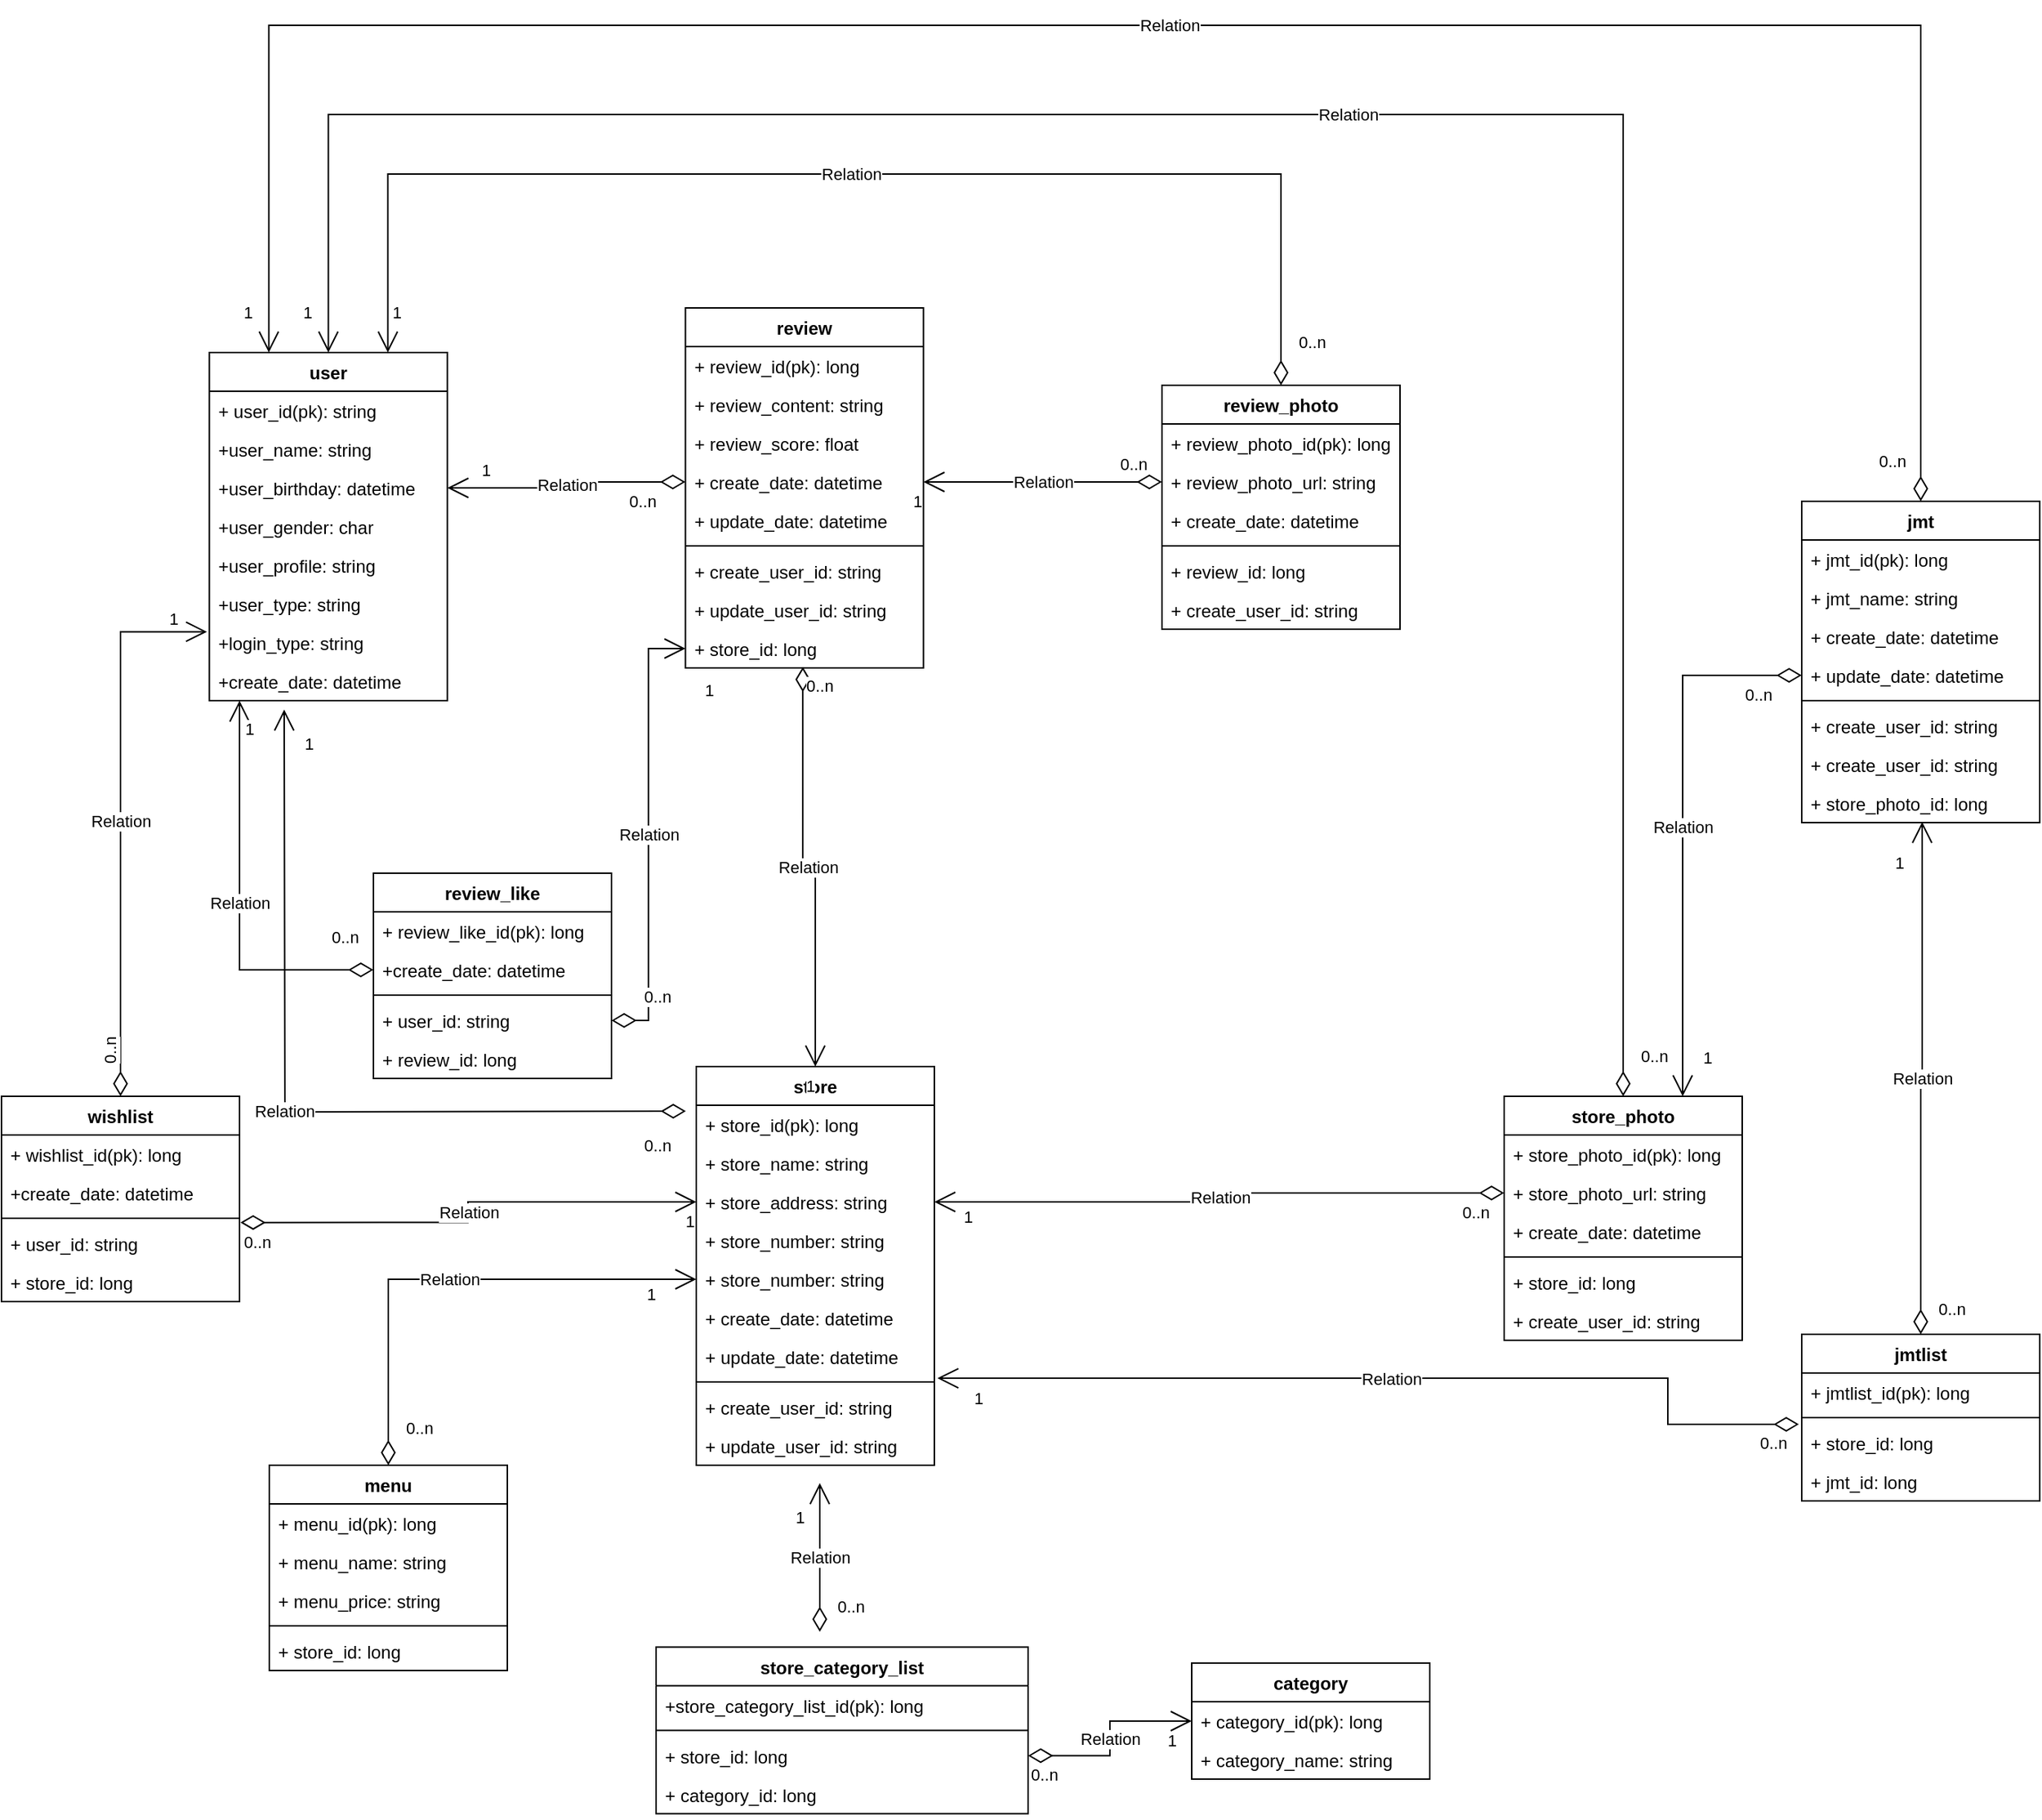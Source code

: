 <mxfile version="20.8.20" type="github">
  <diagram id="C5RBs43oDa-KdzZeNtuy" name="Page-1">
    <mxGraphModel dx="2333" dy="1220" grid="1" gridSize="10" guides="1" tooltips="1" connect="1" arrows="1" fold="1" page="1" pageScale="1" pageWidth="1600" pageHeight="900" math="0" shadow="0">
      <root>
        <mxCell id="WIyWlLk6GJQsqaUBKTNV-0" />
        <mxCell id="WIyWlLk6GJQsqaUBKTNV-1" parent="WIyWlLk6GJQsqaUBKTNV-0" />
        <mxCell id="jiN-6un6ZJRcJcwT6FA4-30" value="user" style="swimlane;fontStyle=1;align=center;verticalAlign=top;childLayout=stackLayout;horizontal=1;startSize=26;horizontalStack=0;resizeParent=1;resizeParentMax=0;resizeLast=0;collapsible=1;marginBottom=0;" vertex="1" parent="WIyWlLk6GJQsqaUBKTNV-1">
          <mxGeometry x="339.71" y="430" width="160" height="234" as="geometry">
            <mxRectangle x="70" y="50" width="70" height="30" as="alternateBounds" />
          </mxGeometry>
        </mxCell>
        <mxCell id="jiN-6un6ZJRcJcwT6FA4-31" value="+ user_id(pk): string" style="text;strokeColor=none;fillColor=none;align=left;verticalAlign=top;spacingLeft=4;spacingRight=4;overflow=hidden;rotatable=0;points=[[0,0.5],[1,0.5]];portConstraint=eastwest;" vertex="1" parent="jiN-6un6ZJRcJcwT6FA4-30">
          <mxGeometry y="26" width="160" height="26" as="geometry" />
        </mxCell>
        <mxCell id="jiN-6un6ZJRcJcwT6FA4-34" value="+user_name: string" style="text;strokeColor=none;fillColor=none;align=left;verticalAlign=top;spacingLeft=4;spacingRight=4;overflow=hidden;rotatable=0;points=[[0,0.5],[1,0.5]];portConstraint=eastwest;" vertex="1" parent="jiN-6un6ZJRcJcwT6FA4-30">
          <mxGeometry y="52" width="160" height="26" as="geometry" />
        </mxCell>
        <mxCell id="jiN-6un6ZJRcJcwT6FA4-35" value="+user_birthday: datetime" style="text;strokeColor=none;fillColor=none;align=left;verticalAlign=top;spacingLeft=4;spacingRight=4;overflow=hidden;rotatable=0;points=[[0,0.5],[1,0.5]];portConstraint=eastwest;" vertex="1" parent="jiN-6un6ZJRcJcwT6FA4-30">
          <mxGeometry y="78" width="160" height="26" as="geometry" />
        </mxCell>
        <mxCell id="jiN-6un6ZJRcJcwT6FA4-36" value="+user_gender: char" style="text;strokeColor=none;fillColor=none;align=left;verticalAlign=top;spacingLeft=4;spacingRight=4;overflow=hidden;rotatable=0;points=[[0,0.5],[1,0.5]];portConstraint=eastwest;" vertex="1" parent="jiN-6un6ZJRcJcwT6FA4-30">
          <mxGeometry y="104" width="160" height="26" as="geometry" />
        </mxCell>
        <mxCell id="jiN-6un6ZJRcJcwT6FA4-37" value="+user_profile: string" style="text;strokeColor=none;fillColor=none;align=left;verticalAlign=top;spacingLeft=4;spacingRight=4;overflow=hidden;rotatable=0;points=[[0,0.5],[1,0.5]];portConstraint=eastwest;" vertex="1" parent="jiN-6un6ZJRcJcwT6FA4-30">
          <mxGeometry y="130" width="160" height="26" as="geometry" />
        </mxCell>
        <mxCell id="jiN-6un6ZJRcJcwT6FA4-94" value="+user_type: string" style="text;strokeColor=none;fillColor=none;align=left;verticalAlign=top;spacingLeft=4;spacingRight=4;overflow=hidden;rotatable=0;points=[[0,0.5],[1,0.5]];portConstraint=eastwest;" vertex="1" parent="jiN-6un6ZJRcJcwT6FA4-30">
          <mxGeometry y="156" width="160" height="26" as="geometry" />
        </mxCell>
        <mxCell id="jiN-6un6ZJRcJcwT6FA4-95" value="+login_type: string" style="text;strokeColor=none;fillColor=none;align=left;verticalAlign=top;spacingLeft=4;spacingRight=4;overflow=hidden;rotatable=0;points=[[0,0.5],[1,0.5]];portConstraint=eastwest;" vertex="1" parent="jiN-6un6ZJRcJcwT6FA4-30">
          <mxGeometry y="182" width="160" height="26" as="geometry" />
        </mxCell>
        <mxCell id="jiN-6un6ZJRcJcwT6FA4-38" value="+create_date: datetime" style="text;strokeColor=none;fillColor=none;align=left;verticalAlign=top;spacingLeft=4;spacingRight=4;overflow=hidden;rotatable=0;points=[[0,0.5],[1,0.5]];portConstraint=eastwest;" vertex="1" parent="jiN-6un6ZJRcJcwT6FA4-30">
          <mxGeometry y="208" width="160" height="26" as="geometry" />
        </mxCell>
        <mxCell id="jiN-6un6ZJRcJcwT6FA4-39" value="review" style="swimlane;fontStyle=1;align=center;verticalAlign=top;childLayout=stackLayout;horizontal=1;startSize=26;horizontalStack=0;resizeParent=1;resizeParentMax=0;resizeLast=0;collapsible=1;marginBottom=0;" vertex="1" parent="WIyWlLk6GJQsqaUBKTNV-1">
          <mxGeometry x="659.71" y="400" width="160" height="242" as="geometry">
            <mxRectangle x="390" y="20" width="80" height="30" as="alternateBounds" />
          </mxGeometry>
        </mxCell>
        <mxCell id="jiN-6un6ZJRcJcwT6FA4-40" value="+ review_id(pk): long" style="text;strokeColor=none;fillColor=none;align=left;verticalAlign=top;spacingLeft=4;spacingRight=4;overflow=hidden;rotatable=0;points=[[0,0.5],[1,0.5]];portConstraint=eastwest;" vertex="1" parent="jiN-6un6ZJRcJcwT6FA4-39">
          <mxGeometry y="26" width="160" height="26" as="geometry" />
        </mxCell>
        <mxCell id="jiN-6un6ZJRcJcwT6FA4-43" value="+ review_content: string" style="text;strokeColor=none;fillColor=none;align=left;verticalAlign=top;spacingLeft=4;spacingRight=4;overflow=hidden;rotatable=0;points=[[0,0.5],[1,0.5]];portConstraint=eastwest;" vertex="1" parent="jiN-6un6ZJRcJcwT6FA4-39">
          <mxGeometry y="52" width="160" height="26" as="geometry" />
        </mxCell>
        <mxCell id="jiN-6un6ZJRcJcwT6FA4-44" value="+ review_score: float" style="text;strokeColor=none;fillColor=none;align=left;verticalAlign=top;spacingLeft=4;spacingRight=4;overflow=hidden;rotatable=0;points=[[0,0.5],[1,0.5]];portConstraint=eastwest;" vertex="1" parent="jiN-6un6ZJRcJcwT6FA4-39">
          <mxGeometry y="78" width="160" height="26" as="geometry" />
        </mxCell>
        <mxCell id="jiN-6un6ZJRcJcwT6FA4-45" value="+ create_date: datetime" style="text;strokeColor=none;fillColor=none;align=left;verticalAlign=top;spacingLeft=4;spacingRight=4;overflow=hidden;rotatable=0;points=[[0,0.5],[1,0.5]];portConstraint=eastwest;" vertex="1" parent="jiN-6un6ZJRcJcwT6FA4-39">
          <mxGeometry y="104" width="160" height="26" as="geometry" />
        </mxCell>
        <mxCell id="jiN-6un6ZJRcJcwT6FA4-46" value="+ update_date: datetime" style="text;strokeColor=none;fillColor=none;align=left;verticalAlign=top;spacingLeft=4;spacingRight=4;overflow=hidden;rotatable=0;points=[[0,0.5],[1,0.5]];portConstraint=eastwest;" vertex="1" parent="jiN-6un6ZJRcJcwT6FA4-39">
          <mxGeometry y="130" width="160" height="26" as="geometry" />
        </mxCell>
        <mxCell id="jiN-6un6ZJRcJcwT6FA4-41" value="" style="line;strokeWidth=1;fillColor=none;align=left;verticalAlign=middle;spacingTop=-1;spacingLeft=3;spacingRight=3;rotatable=0;labelPosition=right;points=[];portConstraint=eastwest;strokeColor=inherit;" vertex="1" parent="jiN-6un6ZJRcJcwT6FA4-39">
          <mxGeometry y="156" width="160" height="8" as="geometry" />
        </mxCell>
        <mxCell id="jiN-6un6ZJRcJcwT6FA4-42" value="+ create_user_id: string" style="text;strokeColor=none;fillColor=none;align=left;verticalAlign=top;spacingLeft=4;spacingRight=4;overflow=hidden;rotatable=0;points=[[0,0.5],[1,0.5]];portConstraint=eastwest;" vertex="1" parent="jiN-6un6ZJRcJcwT6FA4-39">
          <mxGeometry y="164" width="160" height="26" as="geometry" />
        </mxCell>
        <mxCell id="jiN-6un6ZJRcJcwT6FA4-47" value="+ update_user_id: string" style="text;strokeColor=none;fillColor=none;align=left;verticalAlign=top;spacingLeft=4;spacingRight=4;overflow=hidden;rotatable=0;points=[[0,0.5],[1,0.5]];portConstraint=eastwest;" vertex="1" parent="jiN-6un6ZJRcJcwT6FA4-39">
          <mxGeometry y="190" width="160" height="26" as="geometry" />
        </mxCell>
        <mxCell id="jiN-6un6ZJRcJcwT6FA4-48" value="+ store_id: long" style="text;strokeColor=none;fillColor=none;align=left;verticalAlign=top;spacingLeft=4;spacingRight=4;overflow=hidden;rotatable=0;points=[[0,0.5],[1,0.5]];portConstraint=eastwest;" vertex="1" parent="jiN-6un6ZJRcJcwT6FA4-39">
          <mxGeometry y="216" width="160" height="26" as="geometry" />
        </mxCell>
        <mxCell id="jiN-6un6ZJRcJcwT6FA4-52" value="Relation" style="endArrow=open;html=1;endSize=12;startArrow=diamondThin;startSize=14;startFill=0;edgeStyle=orthogonalEdgeStyle;rounded=0;entryX=1;entryY=0.5;entryDx=0;entryDy=0;exitX=0;exitY=0.5;exitDx=0;exitDy=0;" edge="1" parent="WIyWlLk6GJQsqaUBKTNV-1" source="jiN-6un6ZJRcJcwT6FA4-45" target="jiN-6un6ZJRcJcwT6FA4-35">
          <mxGeometry relative="1" as="geometry">
            <mxPoint x="539.71" y="560" as="sourcePoint" />
            <mxPoint x="699.71" y="560" as="targetPoint" />
          </mxGeometry>
        </mxCell>
        <mxCell id="jiN-6un6ZJRcJcwT6FA4-53" value="0..n" style="edgeLabel;resizable=0;html=1;align=left;verticalAlign=top;" connectable="0" vertex="1" parent="jiN-6un6ZJRcJcwT6FA4-52">
          <mxGeometry x="-1" relative="1" as="geometry">
            <mxPoint x="-40" as="offset" />
          </mxGeometry>
        </mxCell>
        <mxCell id="jiN-6un6ZJRcJcwT6FA4-54" value="1" style="edgeLabel;resizable=0;html=1;align=right;verticalAlign=top;" connectable="0" vertex="1" parent="jiN-6un6ZJRcJcwT6FA4-52">
          <mxGeometry x="1" relative="1" as="geometry">
            <mxPoint x="30" y="-25" as="offset" />
          </mxGeometry>
        </mxCell>
        <mxCell id="jiN-6un6ZJRcJcwT6FA4-57" value="review_like" style="swimlane;fontStyle=1;align=center;verticalAlign=top;childLayout=stackLayout;horizontal=1;startSize=26;horizontalStack=0;resizeParent=1;resizeParentMax=0;resizeLast=0;collapsible=1;marginBottom=0;" vertex="1" parent="WIyWlLk6GJQsqaUBKTNV-1">
          <mxGeometry x="450" y="780" width="160" height="138" as="geometry" />
        </mxCell>
        <mxCell id="jiN-6un6ZJRcJcwT6FA4-58" value="+ review_like_id(pk): long" style="text;strokeColor=none;fillColor=none;align=left;verticalAlign=top;spacingLeft=4;spacingRight=4;overflow=hidden;rotatable=0;points=[[0,0.5],[1,0.5]];portConstraint=eastwest;" vertex="1" parent="jiN-6un6ZJRcJcwT6FA4-57">
          <mxGeometry y="26" width="160" height="26" as="geometry" />
        </mxCell>
        <mxCell id="jiN-6un6ZJRcJcwT6FA4-63" value="+create_date: datetime" style="text;strokeColor=none;fillColor=none;align=left;verticalAlign=top;spacingLeft=4;spacingRight=4;overflow=hidden;rotatable=0;points=[[0,0.5],[1,0.5]];portConstraint=eastwest;" vertex="1" parent="jiN-6un6ZJRcJcwT6FA4-57">
          <mxGeometry y="52" width="160" height="26" as="geometry" />
        </mxCell>
        <mxCell id="jiN-6un6ZJRcJcwT6FA4-59" value="" style="line;strokeWidth=1;fillColor=none;align=left;verticalAlign=middle;spacingTop=-1;spacingLeft=3;spacingRight=3;rotatable=0;labelPosition=right;points=[];portConstraint=eastwest;strokeColor=inherit;" vertex="1" parent="jiN-6un6ZJRcJcwT6FA4-57">
          <mxGeometry y="78" width="160" height="8" as="geometry" />
        </mxCell>
        <mxCell id="jiN-6un6ZJRcJcwT6FA4-60" value="+ user_id: string" style="text;strokeColor=none;fillColor=none;align=left;verticalAlign=top;spacingLeft=4;spacingRight=4;overflow=hidden;rotatable=0;points=[[0,0.5],[1,0.5]];portConstraint=eastwest;" vertex="1" parent="jiN-6un6ZJRcJcwT6FA4-57">
          <mxGeometry y="86" width="160" height="26" as="geometry" />
        </mxCell>
        <mxCell id="jiN-6un6ZJRcJcwT6FA4-64" value="+ review_id: long" style="text;strokeColor=none;fillColor=none;align=left;verticalAlign=top;spacingLeft=4;spacingRight=4;overflow=hidden;rotatable=0;points=[[0,0.5],[1,0.5]];portConstraint=eastwest;" vertex="1" parent="jiN-6un6ZJRcJcwT6FA4-57">
          <mxGeometry y="112" width="160" height="26" as="geometry" />
        </mxCell>
        <mxCell id="jiN-6un6ZJRcJcwT6FA4-70" value="Relation" style="endArrow=open;html=1;endSize=12;startArrow=diamondThin;startSize=14;startFill=0;edgeStyle=orthogonalEdgeStyle;rounded=0;exitX=0;exitY=0.5;exitDx=0;exitDy=0;" edge="1" parent="WIyWlLk6GJQsqaUBKTNV-1" source="jiN-6un6ZJRcJcwT6FA4-63" target="jiN-6un6ZJRcJcwT6FA4-38">
          <mxGeometry relative="1" as="geometry">
            <mxPoint x="430.29" y="854" as="sourcePoint" />
            <mxPoint x="420" y="680" as="targetPoint" />
            <Array as="points">
              <mxPoint x="360" y="845" />
            </Array>
          </mxGeometry>
        </mxCell>
        <mxCell id="jiN-6un6ZJRcJcwT6FA4-71" value="0..n" style="edgeLabel;resizable=0;html=1;align=left;verticalAlign=top;" connectable="0" vertex="1" parent="jiN-6un6ZJRcJcwT6FA4-70">
          <mxGeometry x="-1" relative="1" as="geometry">
            <mxPoint x="-30" y="-35" as="offset" />
          </mxGeometry>
        </mxCell>
        <mxCell id="jiN-6un6ZJRcJcwT6FA4-72" value="1" style="edgeLabel;resizable=0;html=1;align=right;verticalAlign=top;" connectable="0" vertex="1" parent="jiN-6un6ZJRcJcwT6FA4-70">
          <mxGeometry x="1" relative="1" as="geometry">
            <mxPoint x="10" y="6" as="offset" />
          </mxGeometry>
        </mxCell>
        <mxCell id="jiN-6un6ZJRcJcwT6FA4-73" value="Relation" style="endArrow=open;html=1;endSize=12;startArrow=diamondThin;startSize=14;startFill=0;edgeStyle=orthogonalEdgeStyle;rounded=0;exitX=1;exitY=0.5;exitDx=0;exitDy=0;" edge="1" parent="WIyWlLk6GJQsqaUBKTNV-1" source="jiN-6un6ZJRcJcwT6FA4-60" target="jiN-6un6ZJRcJcwT6FA4-48">
          <mxGeometry relative="1" as="geometry">
            <mxPoint x="450" y="730" as="sourcePoint" />
            <mxPoint x="750" y="645" as="targetPoint" />
          </mxGeometry>
        </mxCell>
        <mxCell id="jiN-6un6ZJRcJcwT6FA4-74" value="0..n" style="edgeLabel;resizable=0;html=1;align=left;verticalAlign=top;" connectable="0" vertex="1" parent="jiN-6un6ZJRcJcwT6FA4-73">
          <mxGeometry x="-1" relative="1" as="geometry">
            <mxPoint x="20" y="-29" as="offset" />
          </mxGeometry>
        </mxCell>
        <mxCell id="jiN-6un6ZJRcJcwT6FA4-75" value="1" style="edgeLabel;resizable=0;html=1;align=right;verticalAlign=top;" connectable="0" vertex="1" parent="jiN-6un6ZJRcJcwT6FA4-73">
          <mxGeometry x="1" relative="1" as="geometry">
            <mxPoint x="20" y="15" as="offset" />
          </mxGeometry>
        </mxCell>
        <mxCell id="jiN-6un6ZJRcJcwT6FA4-77" value="review_photo" style="swimlane;fontStyle=1;align=center;verticalAlign=top;childLayout=stackLayout;horizontal=1;startSize=26;horizontalStack=0;resizeParent=1;resizeParentMax=0;resizeLast=0;collapsible=1;marginBottom=0;" vertex="1" parent="WIyWlLk6GJQsqaUBKTNV-1">
          <mxGeometry x="980" y="452" width="160" height="164" as="geometry" />
        </mxCell>
        <mxCell id="jiN-6un6ZJRcJcwT6FA4-78" value="+ review_photo_id(pk): long" style="text;strokeColor=none;fillColor=none;align=left;verticalAlign=top;spacingLeft=4;spacingRight=4;overflow=hidden;rotatable=0;points=[[0,0.5],[1,0.5]];portConstraint=eastwest;" vertex="1" parent="jiN-6un6ZJRcJcwT6FA4-77">
          <mxGeometry y="26" width="160" height="26" as="geometry" />
        </mxCell>
        <mxCell id="jiN-6un6ZJRcJcwT6FA4-81" value="+ review_photo_url: string" style="text;strokeColor=none;fillColor=none;align=left;verticalAlign=top;spacingLeft=4;spacingRight=4;overflow=hidden;rotatable=0;points=[[0,0.5],[1,0.5]];portConstraint=eastwest;" vertex="1" parent="jiN-6un6ZJRcJcwT6FA4-77">
          <mxGeometry y="52" width="160" height="26" as="geometry" />
        </mxCell>
        <mxCell id="jiN-6un6ZJRcJcwT6FA4-82" value="+ create_date: datetime" style="text;strokeColor=none;fillColor=none;align=left;verticalAlign=top;spacingLeft=4;spacingRight=4;overflow=hidden;rotatable=0;points=[[0,0.5],[1,0.5]];portConstraint=eastwest;" vertex="1" parent="jiN-6un6ZJRcJcwT6FA4-77">
          <mxGeometry y="78" width="160" height="26" as="geometry" />
        </mxCell>
        <mxCell id="jiN-6un6ZJRcJcwT6FA4-79" value="" style="line;strokeWidth=1;fillColor=none;align=left;verticalAlign=middle;spacingTop=-1;spacingLeft=3;spacingRight=3;rotatable=0;labelPosition=right;points=[];portConstraint=eastwest;strokeColor=inherit;" vertex="1" parent="jiN-6un6ZJRcJcwT6FA4-77">
          <mxGeometry y="104" width="160" height="8" as="geometry" />
        </mxCell>
        <mxCell id="jiN-6un6ZJRcJcwT6FA4-80" value="+ review_id: long" style="text;strokeColor=none;fillColor=none;align=left;verticalAlign=top;spacingLeft=4;spacingRight=4;overflow=hidden;rotatable=0;points=[[0,0.5],[1,0.5]];portConstraint=eastwest;" vertex="1" parent="jiN-6un6ZJRcJcwT6FA4-77">
          <mxGeometry y="112" width="160" height="26" as="geometry" />
        </mxCell>
        <mxCell id="jiN-6un6ZJRcJcwT6FA4-136" value="+ create_user_id: string" style="text;strokeColor=none;fillColor=none;align=left;verticalAlign=top;spacingLeft=4;spacingRight=4;overflow=hidden;rotatable=0;points=[[0,0.5],[1,0.5]];portConstraint=eastwest;" vertex="1" parent="jiN-6un6ZJRcJcwT6FA4-77">
          <mxGeometry y="138" width="160" height="26" as="geometry" />
        </mxCell>
        <mxCell id="jiN-6un6ZJRcJcwT6FA4-83" value="Relation" style="endArrow=open;html=1;endSize=12;startArrow=diamondThin;startSize=14;startFill=0;edgeStyle=orthogonalEdgeStyle;rounded=0;entryX=1;entryY=0.5;entryDx=0;entryDy=0;exitX=0;exitY=0.5;exitDx=0;exitDy=0;" edge="1" parent="WIyWlLk6GJQsqaUBKTNV-1" source="jiN-6un6ZJRcJcwT6FA4-81" target="jiN-6un6ZJRcJcwT6FA4-45">
          <mxGeometry relative="1" as="geometry">
            <mxPoint x="620" y="630" as="sourcePoint" />
            <mxPoint x="780" y="630" as="targetPoint" />
          </mxGeometry>
        </mxCell>
        <mxCell id="jiN-6un6ZJRcJcwT6FA4-84" value="0..n" style="edgeLabel;resizable=0;html=1;align=left;verticalAlign=top;" connectable="0" vertex="1" parent="jiN-6un6ZJRcJcwT6FA4-83">
          <mxGeometry x="-1" relative="1" as="geometry">
            <mxPoint x="-30" y="-25" as="offset" />
          </mxGeometry>
        </mxCell>
        <mxCell id="jiN-6un6ZJRcJcwT6FA4-85" value="1" style="edgeLabel;resizable=0;html=1;align=right;verticalAlign=top;" connectable="0" vertex="1" parent="jiN-6un6ZJRcJcwT6FA4-83">
          <mxGeometry x="1" relative="1" as="geometry" />
        </mxCell>
        <mxCell id="jiN-6un6ZJRcJcwT6FA4-86" value="store" style="swimlane;fontStyle=1;align=center;verticalAlign=top;childLayout=stackLayout;horizontal=1;startSize=26;horizontalStack=0;resizeParent=1;resizeParentMax=0;resizeLast=0;collapsible=1;marginBottom=0;" vertex="1" parent="WIyWlLk6GJQsqaUBKTNV-1">
          <mxGeometry x="667" y="910" width="160" height="268" as="geometry" />
        </mxCell>
        <mxCell id="jiN-6un6ZJRcJcwT6FA4-87" value="+ store_id(pk): long" style="text;strokeColor=none;fillColor=none;align=left;verticalAlign=top;spacingLeft=4;spacingRight=4;overflow=hidden;rotatable=0;points=[[0,0.5],[1,0.5]];portConstraint=eastwest;" vertex="1" parent="jiN-6un6ZJRcJcwT6FA4-86">
          <mxGeometry y="26" width="160" height="26" as="geometry" />
        </mxCell>
        <mxCell id="jiN-6un6ZJRcJcwT6FA4-90" value="+ store_name: string" style="text;strokeColor=none;fillColor=none;align=left;verticalAlign=top;spacingLeft=4;spacingRight=4;overflow=hidden;rotatable=0;points=[[0,0.5],[1,0.5]];portConstraint=eastwest;" vertex="1" parent="jiN-6un6ZJRcJcwT6FA4-86">
          <mxGeometry y="52" width="160" height="26" as="geometry" />
        </mxCell>
        <mxCell id="jiN-6un6ZJRcJcwT6FA4-91" value="+ store_address: string" style="text;strokeColor=none;fillColor=none;align=left;verticalAlign=top;spacingLeft=4;spacingRight=4;overflow=hidden;rotatable=0;points=[[0,0.5],[1,0.5]];portConstraint=eastwest;" vertex="1" parent="jiN-6un6ZJRcJcwT6FA4-86">
          <mxGeometry y="78" width="160" height="26" as="geometry" />
        </mxCell>
        <mxCell id="jiN-6un6ZJRcJcwT6FA4-92" value="+ store_number: string" style="text;strokeColor=none;fillColor=none;align=left;verticalAlign=top;spacingLeft=4;spacingRight=4;overflow=hidden;rotatable=0;points=[[0,0.5],[1,0.5]];portConstraint=eastwest;" vertex="1" parent="jiN-6un6ZJRcJcwT6FA4-86">
          <mxGeometry y="104" width="160" height="26" as="geometry" />
        </mxCell>
        <mxCell id="jiN-6un6ZJRcJcwT6FA4-93" value="+ store_number: string" style="text;strokeColor=none;fillColor=none;align=left;verticalAlign=top;spacingLeft=4;spacingRight=4;overflow=hidden;rotatable=0;points=[[0,0.5],[1,0.5]];portConstraint=eastwest;" vertex="1" parent="jiN-6un6ZJRcJcwT6FA4-86">
          <mxGeometry y="130" width="160" height="26" as="geometry" />
        </mxCell>
        <mxCell id="jiN-6un6ZJRcJcwT6FA4-116" value="+ create_date: datetime" style="text;strokeColor=none;fillColor=none;align=left;verticalAlign=top;spacingLeft=4;spacingRight=4;overflow=hidden;rotatable=0;points=[[0,0.5],[1,0.5]];portConstraint=eastwest;" vertex="1" parent="jiN-6un6ZJRcJcwT6FA4-86">
          <mxGeometry y="156" width="160" height="26" as="geometry" />
        </mxCell>
        <mxCell id="jiN-6un6ZJRcJcwT6FA4-117" value="+ update_date: datetime" style="text;strokeColor=none;fillColor=none;align=left;verticalAlign=top;spacingLeft=4;spacingRight=4;overflow=hidden;rotatable=0;points=[[0,0.5],[1,0.5]];portConstraint=eastwest;" vertex="1" parent="jiN-6un6ZJRcJcwT6FA4-86">
          <mxGeometry y="182" width="160" height="26" as="geometry" />
        </mxCell>
        <mxCell id="jiN-6un6ZJRcJcwT6FA4-88" value="" style="line;strokeWidth=1;fillColor=none;align=left;verticalAlign=middle;spacingTop=-1;spacingLeft=3;spacingRight=3;rotatable=0;labelPosition=right;points=[];portConstraint=eastwest;strokeColor=inherit;" vertex="1" parent="jiN-6un6ZJRcJcwT6FA4-86">
          <mxGeometry y="208" width="160" height="8" as="geometry" />
        </mxCell>
        <mxCell id="jiN-6un6ZJRcJcwT6FA4-89" value="+ create_user_id: string" style="text;strokeColor=none;fillColor=none;align=left;verticalAlign=top;spacingLeft=4;spacingRight=4;overflow=hidden;rotatable=0;points=[[0,0.5],[1,0.5]];portConstraint=eastwest;" vertex="1" parent="jiN-6un6ZJRcJcwT6FA4-86">
          <mxGeometry y="216" width="160" height="26" as="geometry" />
        </mxCell>
        <mxCell id="jiN-6un6ZJRcJcwT6FA4-118" value="+ update_user_id: string" style="text;strokeColor=none;fillColor=none;align=left;verticalAlign=top;spacingLeft=4;spacingRight=4;overflow=hidden;rotatable=0;points=[[0,0.5],[1,0.5]];portConstraint=eastwest;" vertex="1" parent="jiN-6un6ZJRcJcwT6FA4-86">
          <mxGeometry y="242" width="160" height="26" as="geometry" />
        </mxCell>
        <mxCell id="jiN-6un6ZJRcJcwT6FA4-101" value="Relation" style="endArrow=open;html=1;endSize=12;startArrow=diamondThin;startSize=14;startFill=0;edgeStyle=orthogonalEdgeStyle;rounded=0;entryX=0.5;entryY=0;entryDx=0;entryDy=0;exitX=0.493;exitY=0.974;exitDx=0;exitDy=0;exitPerimeter=0;" edge="1" parent="WIyWlLk6GJQsqaUBKTNV-1" source="jiN-6un6ZJRcJcwT6FA4-48" target="jiN-6un6ZJRcJcwT6FA4-86">
          <mxGeometry relative="1" as="geometry">
            <mxPoint x="400" y="750" as="sourcePoint" />
            <mxPoint x="560" y="750" as="targetPoint" />
          </mxGeometry>
        </mxCell>
        <mxCell id="jiN-6un6ZJRcJcwT6FA4-102" value="0..n" style="edgeLabel;resizable=0;html=1;align=left;verticalAlign=top;" connectable="0" vertex="1" parent="jiN-6un6ZJRcJcwT6FA4-101">
          <mxGeometry x="-1" relative="1" as="geometry" />
        </mxCell>
        <mxCell id="jiN-6un6ZJRcJcwT6FA4-103" value="1" style="edgeLabel;resizable=0;html=1;align=right;verticalAlign=top;" connectable="0" vertex="1" parent="jiN-6un6ZJRcJcwT6FA4-101">
          <mxGeometry x="1" relative="1" as="geometry" />
        </mxCell>
        <mxCell id="jiN-6un6ZJRcJcwT6FA4-104" value="wishlist" style="swimlane;fontStyle=1;align=center;verticalAlign=top;childLayout=stackLayout;horizontal=1;startSize=26;horizontalStack=0;resizeParent=1;resizeParentMax=0;resizeLast=0;collapsible=1;marginBottom=0;" vertex="1" parent="WIyWlLk6GJQsqaUBKTNV-1">
          <mxGeometry x="200" y="930" width="160" height="138" as="geometry" />
        </mxCell>
        <mxCell id="jiN-6un6ZJRcJcwT6FA4-105" value="+ wishlist_id(pk): long" style="text;strokeColor=none;fillColor=none;align=left;verticalAlign=top;spacingLeft=4;spacingRight=4;overflow=hidden;rotatable=0;points=[[0,0.5],[1,0.5]];portConstraint=eastwest;" vertex="1" parent="jiN-6un6ZJRcJcwT6FA4-104">
          <mxGeometry y="26" width="160" height="26" as="geometry" />
        </mxCell>
        <mxCell id="jiN-6un6ZJRcJcwT6FA4-108" value="+create_date: datetime" style="text;strokeColor=none;fillColor=none;align=left;verticalAlign=top;spacingLeft=4;spacingRight=4;overflow=hidden;rotatable=0;points=[[0,0.5],[1,0.5]];portConstraint=eastwest;" vertex="1" parent="jiN-6un6ZJRcJcwT6FA4-104">
          <mxGeometry y="52" width="160" height="26" as="geometry" />
        </mxCell>
        <mxCell id="jiN-6un6ZJRcJcwT6FA4-106" value="" style="line;strokeWidth=1;fillColor=none;align=left;verticalAlign=middle;spacingTop=-1;spacingLeft=3;spacingRight=3;rotatable=0;labelPosition=right;points=[];portConstraint=eastwest;strokeColor=inherit;" vertex="1" parent="jiN-6un6ZJRcJcwT6FA4-104">
          <mxGeometry y="78" width="160" height="8" as="geometry" />
        </mxCell>
        <mxCell id="jiN-6un6ZJRcJcwT6FA4-107" value="+ user_id: string" style="text;strokeColor=none;fillColor=none;align=left;verticalAlign=top;spacingLeft=4;spacingRight=4;overflow=hidden;rotatable=0;points=[[0,0.5],[1,0.5]];portConstraint=eastwest;" vertex="1" parent="jiN-6un6ZJRcJcwT6FA4-104">
          <mxGeometry y="86" width="160" height="26" as="geometry" />
        </mxCell>
        <mxCell id="jiN-6un6ZJRcJcwT6FA4-109" value="+ store_id: long" style="text;strokeColor=none;fillColor=none;align=left;verticalAlign=top;spacingLeft=4;spacingRight=4;overflow=hidden;rotatable=0;points=[[0,0.5],[1,0.5]];portConstraint=eastwest;" vertex="1" parent="jiN-6un6ZJRcJcwT6FA4-104">
          <mxGeometry y="112" width="160" height="26" as="geometry" />
        </mxCell>
        <mxCell id="jiN-6un6ZJRcJcwT6FA4-110" value="Relation" style="endArrow=open;html=1;endSize=12;startArrow=diamondThin;startSize=14;startFill=0;edgeStyle=orthogonalEdgeStyle;rounded=0;entryX=-0.01;entryY=0.22;entryDx=0;entryDy=0;entryPerimeter=0;exitX=0.5;exitY=0;exitDx=0;exitDy=0;" edge="1" parent="WIyWlLk6GJQsqaUBKTNV-1" source="jiN-6un6ZJRcJcwT6FA4-104" target="jiN-6un6ZJRcJcwT6FA4-95">
          <mxGeometry relative="1" as="geometry">
            <mxPoint x="350" y="790" as="sourcePoint" />
            <mxPoint x="510" y="790" as="targetPoint" />
          </mxGeometry>
        </mxCell>
        <mxCell id="jiN-6un6ZJRcJcwT6FA4-111" value="0..n" style="edgeLabel;resizable=0;html=1;align=left;verticalAlign=top;rotation=-90;" connectable="0" vertex="1" parent="jiN-6un6ZJRcJcwT6FA4-110">
          <mxGeometry x="-1" relative="1" as="geometry">
            <mxPoint x="-20" y="-20" as="offset" />
          </mxGeometry>
        </mxCell>
        <mxCell id="jiN-6un6ZJRcJcwT6FA4-112" value="1" style="edgeLabel;resizable=0;html=1;align=right;verticalAlign=top;" connectable="0" vertex="1" parent="jiN-6un6ZJRcJcwT6FA4-110">
          <mxGeometry x="1" relative="1" as="geometry">
            <mxPoint x="-19" y="-22" as="offset" />
          </mxGeometry>
        </mxCell>
        <mxCell id="jiN-6un6ZJRcJcwT6FA4-113" value="Relation" style="endArrow=open;html=1;endSize=12;startArrow=diamondThin;startSize=14;startFill=0;edgeStyle=orthogonalEdgeStyle;rounded=0;entryX=0;entryY=0.5;entryDx=0;entryDy=0;exitX=1.004;exitY=-0.045;exitDx=0;exitDy=0;exitPerimeter=0;" edge="1" parent="WIyWlLk6GJQsqaUBKTNV-1" source="jiN-6un6ZJRcJcwT6FA4-107" target="jiN-6un6ZJRcJcwT6FA4-91">
          <mxGeometry relative="1" as="geometry">
            <mxPoint x="350" y="1070" as="sourcePoint" />
            <mxPoint x="510" y="1070" as="targetPoint" />
          </mxGeometry>
        </mxCell>
        <mxCell id="jiN-6un6ZJRcJcwT6FA4-114" value="0..n" style="edgeLabel;resizable=0;html=1;align=left;verticalAlign=top;" connectable="0" vertex="1" parent="jiN-6un6ZJRcJcwT6FA4-113">
          <mxGeometry x="-1" relative="1" as="geometry" />
        </mxCell>
        <mxCell id="jiN-6un6ZJRcJcwT6FA4-115" value="1" style="edgeLabel;resizable=0;html=1;align=right;verticalAlign=top;" connectable="0" vertex="1" parent="jiN-6un6ZJRcJcwT6FA4-113">
          <mxGeometry x="1" relative="1" as="geometry" />
        </mxCell>
        <mxCell id="jiN-6un6ZJRcJcwT6FA4-119" value="jmt" style="swimlane;fontStyle=1;align=center;verticalAlign=top;childLayout=stackLayout;horizontal=1;startSize=26;horizontalStack=0;resizeParent=1;resizeParentMax=0;resizeLast=0;collapsible=1;marginBottom=0;" vertex="1" parent="WIyWlLk6GJQsqaUBKTNV-1">
          <mxGeometry x="1410" y="530" width="160" height="216" as="geometry" />
        </mxCell>
        <mxCell id="jiN-6un6ZJRcJcwT6FA4-120" value="+ jmt_id(pk): long" style="text;strokeColor=none;fillColor=none;align=left;verticalAlign=top;spacingLeft=4;spacingRight=4;overflow=hidden;rotatable=0;points=[[0,0.5],[1,0.5]];portConstraint=eastwest;" vertex="1" parent="jiN-6un6ZJRcJcwT6FA4-119">
          <mxGeometry y="26" width="160" height="26" as="geometry" />
        </mxCell>
        <mxCell id="jiN-6un6ZJRcJcwT6FA4-123" value="+ jmt_name: string" style="text;strokeColor=none;fillColor=none;align=left;verticalAlign=top;spacingLeft=4;spacingRight=4;overflow=hidden;rotatable=0;points=[[0,0.5],[1,0.5]];portConstraint=eastwest;" vertex="1" parent="jiN-6un6ZJRcJcwT6FA4-119">
          <mxGeometry y="52" width="160" height="26" as="geometry" />
        </mxCell>
        <mxCell id="jiN-6un6ZJRcJcwT6FA4-126" value="+ create_date: datetime" style="text;strokeColor=none;fillColor=none;align=left;verticalAlign=top;spacingLeft=4;spacingRight=4;overflow=hidden;rotatable=0;points=[[0,0.5],[1,0.5]];portConstraint=eastwest;" vertex="1" parent="jiN-6un6ZJRcJcwT6FA4-119">
          <mxGeometry y="78" width="160" height="26" as="geometry" />
        </mxCell>
        <mxCell id="jiN-6un6ZJRcJcwT6FA4-127" value="+ update_date: datetime" style="text;strokeColor=none;fillColor=none;align=left;verticalAlign=top;spacingLeft=4;spacingRight=4;overflow=hidden;rotatable=0;points=[[0,0.5],[1,0.5]];portConstraint=eastwest;" vertex="1" parent="jiN-6un6ZJRcJcwT6FA4-119">
          <mxGeometry y="104" width="160" height="26" as="geometry" />
        </mxCell>
        <mxCell id="jiN-6un6ZJRcJcwT6FA4-121" value="" style="line;strokeWidth=1;fillColor=none;align=left;verticalAlign=middle;spacingTop=-1;spacingLeft=3;spacingRight=3;rotatable=0;labelPosition=right;points=[];portConstraint=eastwest;strokeColor=inherit;" vertex="1" parent="jiN-6un6ZJRcJcwT6FA4-119">
          <mxGeometry y="130" width="160" height="8" as="geometry" />
        </mxCell>
        <mxCell id="jiN-6un6ZJRcJcwT6FA4-122" value="+ create_user_id: string" style="text;strokeColor=none;fillColor=none;align=left;verticalAlign=top;spacingLeft=4;spacingRight=4;overflow=hidden;rotatable=0;points=[[0,0.5],[1,0.5]];portConstraint=eastwest;" vertex="1" parent="jiN-6un6ZJRcJcwT6FA4-119">
          <mxGeometry y="138" width="160" height="26" as="geometry" />
        </mxCell>
        <mxCell id="jiN-6un6ZJRcJcwT6FA4-125" value="+ create_user_id: string" style="text;strokeColor=none;fillColor=none;align=left;verticalAlign=top;spacingLeft=4;spacingRight=4;overflow=hidden;rotatable=0;points=[[0,0.5],[1,0.5]];portConstraint=eastwest;" vertex="1" parent="jiN-6un6ZJRcJcwT6FA4-119">
          <mxGeometry y="164" width="160" height="26" as="geometry" />
        </mxCell>
        <mxCell id="jiN-6un6ZJRcJcwT6FA4-135" value="+ store_photo_id: long" style="text;strokeColor=none;fillColor=none;align=left;verticalAlign=top;spacingLeft=4;spacingRight=4;overflow=hidden;rotatable=0;points=[[0,0.5],[1,0.5]];portConstraint=eastwest;" vertex="1" parent="jiN-6un6ZJRcJcwT6FA4-119">
          <mxGeometry y="190" width="160" height="26" as="geometry" />
        </mxCell>
        <mxCell id="jiN-6un6ZJRcJcwT6FA4-128" value="store_photo" style="swimlane;fontStyle=1;align=center;verticalAlign=top;childLayout=stackLayout;horizontal=1;startSize=26;horizontalStack=0;resizeParent=1;resizeParentMax=0;resizeLast=0;collapsible=1;marginBottom=0;" vertex="1" parent="WIyWlLk6GJQsqaUBKTNV-1">
          <mxGeometry x="1210" y="930" width="160" height="164" as="geometry" />
        </mxCell>
        <mxCell id="jiN-6un6ZJRcJcwT6FA4-129" value="+ store_photo_id(pk): long" style="text;strokeColor=none;fillColor=none;align=left;verticalAlign=top;spacingLeft=4;spacingRight=4;overflow=hidden;rotatable=0;points=[[0,0.5],[1,0.5]];portConstraint=eastwest;" vertex="1" parent="jiN-6un6ZJRcJcwT6FA4-128">
          <mxGeometry y="26" width="160" height="26" as="geometry" />
        </mxCell>
        <mxCell id="jiN-6un6ZJRcJcwT6FA4-132" value="+ store_photo_url: string" style="text;strokeColor=none;fillColor=none;align=left;verticalAlign=top;spacingLeft=4;spacingRight=4;overflow=hidden;rotatable=0;points=[[0,0.5],[1,0.5]];portConstraint=eastwest;" vertex="1" parent="jiN-6un6ZJRcJcwT6FA4-128">
          <mxGeometry y="52" width="160" height="26" as="geometry" />
        </mxCell>
        <mxCell id="jiN-6un6ZJRcJcwT6FA4-134" value="+ create_date: datetime" style="text;strokeColor=none;fillColor=none;align=left;verticalAlign=top;spacingLeft=4;spacingRight=4;overflow=hidden;rotatable=0;points=[[0,0.5],[1,0.5]];portConstraint=eastwest;" vertex="1" parent="jiN-6un6ZJRcJcwT6FA4-128">
          <mxGeometry y="78" width="160" height="26" as="geometry" />
        </mxCell>
        <mxCell id="jiN-6un6ZJRcJcwT6FA4-130" value="" style="line;strokeWidth=1;fillColor=none;align=left;verticalAlign=middle;spacingTop=-1;spacingLeft=3;spacingRight=3;rotatable=0;labelPosition=right;points=[];portConstraint=eastwest;strokeColor=inherit;" vertex="1" parent="jiN-6un6ZJRcJcwT6FA4-128">
          <mxGeometry y="104" width="160" height="8" as="geometry" />
        </mxCell>
        <mxCell id="jiN-6un6ZJRcJcwT6FA4-131" value="+ store_id: long" style="text;strokeColor=none;fillColor=none;align=left;verticalAlign=top;spacingLeft=4;spacingRight=4;overflow=hidden;rotatable=0;points=[[0,0.5],[1,0.5]];portConstraint=eastwest;" vertex="1" parent="jiN-6un6ZJRcJcwT6FA4-128">
          <mxGeometry y="112" width="160" height="26" as="geometry" />
        </mxCell>
        <mxCell id="jiN-6un6ZJRcJcwT6FA4-137" value="+ create_user_id: string" style="text;strokeColor=none;fillColor=none;align=left;verticalAlign=top;spacingLeft=4;spacingRight=4;overflow=hidden;rotatable=0;points=[[0,0.5],[1,0.5]];portConstraint=eastwest;" vertex="1" parent="jiN-6un6ZJRcJcwT6FA4-128">
          <mxGeometry y="138" width="160" height="26" as="geometry" />
        </mxCell>
        <mxCell id="jiN-6un6ZJRcJcwT6FA4-138" value="Relation" style="endArrow=open;html=1;endSize=12;startArrow=diamondThin;startSize=14;startFill=0;edgeStyle=orthogonalEdgeStyle;rounded=0;entryX=1;entryY=0.5;entryDx=0;entryDy=0;exitX=0;exitY=0.5;exitDx=0;exitDy=0;" edge="1" parent="WIyWlLk6GJQsqaUBKTNV-1" source="jiN-6un6ZJRcJcwT6FA4-132" target="jiN-6un6ZJRcJcwT6FA4-91">
          <mxGeometry relative="1" as="geometry">
            <mxPoint x="440" y="820" as="sourcePoint" />
            <mxPoint x="600" y="820" as="targetPoint" />
          </mxGeometry>
        </mxCell>
        <mxCell id="jiN-6un6ZJRcJcwT6FA4-139" value="0..n" style="edgeLabel;resizable=0;html=1;align=left;verticalAlign=top;" connectable="0" vertex="1" parent="jiN-6un6ZJRcJcwT6FA4-138">
          <mxGeometry x="-1" relative="1" as="geometry">
            <mxPoint x="-30" as="offset" />
          </mxGeometry>
        </mxCell>
        <mxCell id="jiN-6un6ZJRcJcwT6FA4-140" value="1" style="edgeLabel;resizable=0;html=1;align=right;verticalAlign=top;" connectable="0" vertex="1" parent="jiN-6un6ZJRcJcwT6FA4-138">
          <mxGeometry x="1" relative="1" as="geometry">
            <mxPoint x="26" y="-3" as="offset" />
          </mxGeometry>
        </mxCell>
        <mxCell id="jiN-6un6ZJRcJcwT6FA4-141" value="Relation" style="endArrow=open;html=1;endSize=12;startArrow=diamondThin;startSize=14;startFill=0;edgeStyle=orthogonalEdgeStyle;rounded=0;entryX=0.75;entryY=0;entryDx=0;entryDy=0;exitX=0.5;exitY=0;exitDx=0;exitDy=0;" edge="1" parent="WIyWlLk6GJQsqaUBKTNV-1" source="jiN-6un6ZJRcJcwT6FA4-77" target="jiN-6un6ZJRcJcwT6FA4-30">
          <mxGeometry relative="1" as="geometry">
            <mxPoint x="800" y="500" as="sourcePoint" />
            <mxPoint x="960" y="500" as="targetPoint" />
            <Array as="points">
              <mxPoint x="1060" y="310" />
              <mxPoint x="460" y="310" />
            </Array>
          </mxGeometry>
        </mxCell>
        <mxCell id="jiN-6un6ZJRcJcwT6FA4-142" value="0..n" style="edgeLabel;resizable=0;html=1;align=left;verticalAlign=top;" connectable="0" vertex="1" parent="jiN-6un6ZJRcJcwT6FA4-141">
          <mxGeometry x="-1" relative="1" as="geometry">
            <mxPoint x="10" y="-42" as="offset" />
          </mxGeometry>
        </mxCell>
        <mxCell id="jiN-6un6ZJRcJcwT6FA4-143" value="1" style="edgeLabel;resizable=0;html=1;align=right;verticalAlign=top;" connectable="0" vertex="1" parent="jiN-6un6ZJRcJcwT6FA4-141">
          <mxGeometry x="1" relative="1" as="geometry">
            <mxPoint x="10" y="-40" as="offset" />
          </mxGeometry>
        </mxCell>
        <mxCell id="jiN-6un6ZJRcJcwT6FA4-147" value="Relation" style="endArrow=open;html=1;endSize=12;startArrow=diamondThin;startSize=14;startFill=0;edgeStyle=orthogonalEdgeStyle;rounded=0;entryX=0.5;entryY=0;entryDx=0;entryDy=0;exitX=0.5;exitY=0;exitDx=0;exitDy=0;" edge="1" parent="WIyWlLk6GJQsqaUBKTNV-1" source="jiN-6un6ZJRcJcwT6FA4-128" target="jiN-6un6ZJRcJcwT6FA4-30">
          <mxGeometry relative="1" as="geometry">
            <mxPoint x="800" y="370" as="sourcePoint" />
            <mxPoint x="960" y="370" as="targetPoint" />
            <Array as="points">
              <mxPoint x="1290" y="270" />
              <mxPoint x="420" y="270" />
            </Array>
          </mxGeometry>
        </mxCell>
        <mxCell id="jiN-6un6ZJRcJcwT6FA4-148" value="0..n" style="edgeLabel;resizable=0;html=1;align=left;verticalAlign=top;" connectable="0" vertex="1" parent="jiN-6un6ZJRcJcwT6FA4-147">
          <mxGeometry x="-1" relative="1" as="geometry">
            <mxPoint x="10" y="-40" as="offset" />
          </mxGeometry>
        </mxCell>
        <mxCell id="jiN-6un6ZJRcJcwT6FA4-149" value="1" style="edgeLabel;resizable=0;html=1;align=right;verticalAlign=top;" connectable="0" vertex="1" parent="jiN-6un6ZJRcJcwT6FA4-147">
          <mxGeometry x="1" relative="1" as="geometry">
            <mxPoint x="-10" y="-40" as="offset" />
          </mxGeometry>
        </mxCell>
        <mxCell id="jiN-6un6ZJRcJcwT6FA4-150" value="Relation" style="endArrow=open;html=1;endSize=12;startArrow=diamondThin;startSize=14;startFill=0;edgeStyle=orthogonalEdgeStyle;rounded=0;" edge="1" parent="WIyWlLk6GJQsqaUBKTNV-1">
          <mxGeometry relative="1" as="geometry">
            <mxPoint x="660" y="940" as="sourcePoint" />
            <mxPoint x="390" y="670" as="targetPoint" />
          </mxGeometry>
        </mxCell>
        <mxCell id="jiN-6un6ZJRcJcwT6FA4-151" value="0..n" style="edgeLabel;resizable=0;html=1;align=left;verticalAlign=top;" connectable="0" vertex="1" parent="jiN-6un6ZJRcJcwT6FA4-150">
          <mxGeometry x="-1" relative="1" as="geometry">
            <mxPoint x="-30" y="10" as="offset" />
          </mxGeometry>
        </mxCell>
        <mxCell id="jiN-6un6ZJRcJcwT6FA4-152" value="1" style="edgeLabel;resizable=0;html=1;align=right;verticalAlign=top;" connectable="0" vertex="1" parent="jiN-6un6ZJRcJcwT6FA4-150">
          <mxGeometry x="1" relative="1" as="geometry">
            <mxPoint x="20" y="10" as="offset" />
          </mxGeometry>
        </mxCell>
        <mxCell id="jiN-6un6ZJRcJcwT6FA4-157" value="Relation" style="endArrow=open;html=1;endSize=12;startArrow=diamondThin;startSize=14;startFill=0;edgeStyle=orthogonalEdgeStyle;rounded=0;entryX=0.25;entryY=0;entryDx=0;entryDy=0;exitX=0.5;exitY=0;exitDx=0;exitDy=0;" edge="1" parent="WIyWlLk6GJQsqaUBKTNV-1" source="jiN-6un6ZJRcJcwT6FA4-119" target="jiN-6un6ZJRcJcwT6FA4-30">
          <mxGeometry relative="1" as="geometry">
            <mxPoint x="1150" y="330" as="sourcePoint" />
            <mxPoint x="1310" y="330" as="targetPoint" />
            <Array as="points">
              <mxPoint x="1490" y="210" />
              <mxPoint x="380" y="210" />
            </Array>
          </mxGeometry>
        </mxCell>
        <mxCell id="jiN-6un6ZJRcJcwT6FA4-158" value="0..n" style="edgeLabel;resizable=0;html=1;align=left;verticalAlign=top;" connectable="0" vertex="1" parent="jiN-6un6ZJRcJcwT6FA4-157">
          <mxGeometry x="-1" relative="1" as="geometry">
            <mxPoint x="-30" y="-40" as="offset" />
          </mxGeometry>
        </mxCell>
        <mxCell id="jiN-6un6ZJRcJcwT6FA4-159" value="1" style="edgeLabel;resizable=0;html=1;align=right;verticalAlign=top;" connectable="0" vertex="1" parent="jiN-6un6ZJRcJcwT6FA4-157">
          <mxGeometry x="1" relative="1" as="geometry">
            <mxPoint x="-10" y="-40" as="offset" />
          </mxGeometry>
        </mxCell>
        <mxCell id="jiN-6un6ZJRcJcwT6FA4-160" value="Relation" style="endArrow=open;html=1;endSize=12;startArrow=diamondThin;startSize=14;startFill=0;edgeStyle=orthogonalEdgeStyle;rounded=0;entryX=0.75;entryY=0;entryDx=0;entryDy=0;exitX=0;exitY=0.5;exitDx=0;exitDy=0;" edge="1" parent="WIyWlLk6GJQsqaUBKTNV-1" source="jiN-6un6ZJRcJcwT6FA4-127" target="jiN-6un6ZJRcJcwT6FA4-128">
          <mxGeometry relative="1" as="geometry">
            <mxPoint x="780" y="650" as="sourcePoint" />
            <mxPoint x="940" y="650" as="targetPoint" />
          </mxGeometry>
        </mxCell>
        <mxCell id="jiN-6un6ZJRcJcwT6FA4-161" value="0..n" style="edgeLabel;resizable=0;html=1;align=left;verticalAlign=top;" connectable="0" vertex="1" parent="jiN-6un6ZJRcJcwT6FA4-160">
          <mxGeometry x="-1" relative="1" as="geometry">
            <mxPoint x="-40" as="offset" />
          </mxGeometry>
        </mxCell>
        <mxCell id="jiN-6un6ZJRcJcwT6FA4-162" value="1" style="edgeLabel;resizable=0;html=1;align=right;verticalAlign=top;" connectable="0" vertex="1" parent="jiN-6un6ZJRcJcwT6FA4-160">
          <mxGeometry x="1" relative="1" as="geometry">
            <mxPoint x="20" y="-39" as="offset" />
          </mxGeometry>
        </mxCell>
        <mxCell id="jiN-6un6ZJRcJcwT6FA4-163" value="jmtlist" style="swimlane;fontStyle=1;align=center;verticalAlign=top;childLayout=stackLayout;horizontal=1;startSize=26;horizontalStack=0;resizeParent=1;resizeParentMax=0;resizeLast=0;collapsible=1;marginBottom=0;" vertex="1" parent="WIyWlLk6GJQsqaUBKTNV-1">
          <mxGeometry x="1410" y="1090" width="160" height="112" as="geometry" />
        </mxCell>
        <mxCell id="jiN-6un6ZJRcJcwT6FA4-164" value="+ jmtlist_id(pk): long" style="text;strokeColor=none;fillColor=none;align=left;verticalAlign=top;spacingLeft=4;spacingRight=4;overflow=hidden;rotatable=0;points=[[0,0.5],[1,0.5]];portConstraint=eastwest;" vertex="1" parent="jiN-6un6ZJRcJcwT6FA4-163">
          <mxGeometry y="26" width="160" height="26" as="geometry" />
        </mxCell>
        <mxCell id="jiN-6un6ZJRcJcwT6FA4-165" value="" style="line;strokeWidth=1;fillColor=none;align=left;verticalAlign=middle;spacingTop=-1;spacingLeft=3;spacingRight=3;rotatable=0;labelPosition=right;points=[];portConstraint=eastwest;strokeColor=inherit;" vertex="1" parent="jiN-6un6ZJRcJcwT6FA4-163">
          <mxGeometry y="52" width="160" height="8" as="geometry" />
        </mxCell>
        <mxCell id="jiN-6un6ZJRcJcwT6FA4-166" value="+ store_id: long" style="text;strokeColor=none;fillColor=none;align=left;verticalAlign=top;spacingLeft=4;spacingRight=4;overflow=hidden;rotatable=0;points=[[0,0.5],[1,0.5]];portConstraint=eastwest;" vertex="1" parent="jiN-6un6ZJRcJcwT6FA4-163">
          <mxGeometry y="60" width="160" height="26" as="geometry" />
        </mxCell>
        <mxCell id="jiN-6un6ZJRcJcwT6FA4-167" value="+ jmt_id: long" style="text;strokeColor=none;fillColor=none;align=left;verticalAlign=top;spacingLeft=4;spacingRight=4;overflow=hidden;rotatable=0;points=[[0,0.5],[1,0.5]];portConstraint=eastwest;" vertex="1" parent="jiN-6un6ZJRcJcwT6FA4-163">
          <mxGeometry y="86" width="160" height="26" as="geometry" />
        </mxCell>
        <mxCell id="jiN-6un6ZJRcJcwT6FA4-169" value="Relation" style="endArrow=open;html=1;endSize=12;startArrow=diamondThin;startSize=14;startFill=0;edgeStyle=orthogonalEdgeStyle;rounded=0;entryX=0.506;entryY=0.981;entryDx=0;entryDy=0;entryPerimeter=0;" edge="1" parent="WIyWlLk6GJQsqaUBKTNV-1" source="jiN-6un6ZJRcJcwT6FA4-163" target="jiN-6un6ZJRcJcwT6FA4-135">
          <mxGeometry relative="1" as="geometry">
            <mxPoint x="920" y="1020" as="sourcePoint" />
            <mxPoint x="1080" y="1020" as="targetPoint" />
          </mxGeometry>
        </mxCell>
        <mxCell id="jiN-6un6ZJRcJcwT6FA4-170" value="0..n" style="edgeLabel;resizable=0;html=1;align=left;verticalAlign=top;" connectable="0" vertex="1" parent="jiN-6un6ZJRcJcwT6FA4-169">
          <mxGeometry x="-1" relative="1" as="geometry">
            <mxPoint x="10" y="-30" as="offset" />
          </mxGeometry>
        </mxCell>
        <mxCell id="jiN-6un6ZJRcJcwT6FA4-171" value="1" style="edgeLabel;resizable=0;html=1;align=right;verticalAlign=top;" connectable="0" vertex="1" parent="jiN-6un6ZJRcJcwT6FA4-169">
          <mxGeometry x="1" relative="1" as="geometry">
            <mxPoint x="-11" y="14" as="offset" />
          </mxGeometry>
        </mxCell>
        <mxCell id="jiN-6un6ZJRcJcwT6FA4-172" value="Relation" style="endArrow=open;html=1;endSize=12;startArrow=diamondThin;startSize=14;startFill=0;edgeStyle=orthogonalEdgeStyle;rounded=0;exitX=-0.012;exitY=0.019;exitDx=0;exitDy=0;exitPerimeter=0;entryX=1.013;entryY=1.058;entryDx=0;entryDy=0;entryPerimeter=0;" edge="1" parent="WIyWlLk6GJQsqaUBKTNV-1" source="jiN-6un6ZJRcJcwT6FA4-166" target="jiN-6un6ZJRcJcwT6FA4-117">
          <mxGeometry relative="1" as="geometry">
            <mxPoint x="920" y="1020" as="sourcePoint" />
            <mxPoint x="1080" y="1020" as="targetPoint" />
            <Array as="points">
              <mxPoint x="1320" y="1151" />
              <mxPoint x="1320" y="1120" />
            </Array>
          </mxGeometry>
        </mxCell>
        <mxCell id="jiN-6un6ZJRcJcwT6FA4-173" value="0..n" style="edgeLabel;resizable=0;html=1;align=left;verticalAlign=top;" connectable="0" vertex="1" parent="jiN-6un6ZJRcJcwT6FA4-172">
          <mxGeometry x="-1" relative="1" as="geometry">
            <mxPoint x="-28" as="offset" />
          </mxGeometry>
        </mxCell>
        <mxCell id="jiN-6un6ZJRcJcwT6FA4-174" value="1" style="edgeLabel;resizable=0;html=1;align=right;verticalAlign=top;" connectable="0" vertex="1" parent="jiN-6un6ZJRcJcwT6FA4-172">
          <mxGeometry x="1" relative="1" as="geometry">
            <mxPoint x="31" as="offset" />
          </mxGeometry>
        </mxCell>
        <mxCell id="jiN-6un6ZJRcJcwT6FA4-176" value="menu" style="swimlane;fontStyle=1;align=center;verticalAlign=top;childLayout=stackLayout;horizontal=1;startSize=26;horizontalStack=0;resizeParent=1;resizeParentMax=0;resizeLast=0;collapsible=1;marginBottom=0;" vertex="1" parent="WIyWlLk6GJQsqaUBKTNV-1">
          <mxGeometry x="380" y="1178" width="160" height="138" as="geometry" />
        </mxCell>
        <mxCell id="jiN-6un6ZJRcJcwT6FA4-177" value="+ menu_id(pk): long" style="text;strokeColor=none;fillColor=none;align=left;verticalAlign=top;spacingLeft=4;spacingRight=4;overflow=hidden;rotatable=0;points=[[0,0.5],[1,0.5]];portConstraint=eastwest;" vertex="1" parent="jiN-6un6ZJRcJcwT6FA4-176">
          <mxGeometry y="26" width="160" height="26" as="geometry" />
        </mxCell>
        <mxCell id="jiN-6un6ZJRcJcwT6FA4-180" value="+ menu_name: string" style="text;strokeColor=none;fillColor=none;align=left;verticalAlign=top;spacingLeft=4;spacingRight=4;overflow=hidden;rotatable=0;points=[[0,0.5],[1,0.5]];portConstraint=eastwest;" vertex="1" parent="jiN-6un6ZJRcJcwT6FA4-176">
          <mxGeometry y="52" width="160" height="26" as="geometry" />
        </mxCell>
        <mxCell id="jiN-6un6ZJRcJcwT6FA4-181" value="+ menu_price: string" style="text;strokeColor=none;fillColor=none;align=left;verticalAlign=top;spacingLeft=4;spacingRight=4;overflow=hidden;rotatable=0;points=[[0,0.5],[1,0.5]];portConstraint=eastwest;" vertex="1" parent="jiN-6un6ZJRcJcwT6FA4-176">
          <mxGeometry y="78" width="160" height="26" as="geometry" />
        </mxCell>
        <mxCell id="jiN-6un6ZJRcJcwT6FA4-178" value="" style="line;strokeWidth=1;fillColor=none;align=left;verticalAlign=middle;spacingTop=-1;spacingLeft=3;spacingRight=3;rotatable=0;labelPosition=right;points=[];portConstraint=eastwest;strokeColor=inherit;" vertex="1" parent="jiN-6un6ZJRcJcwT6FA4-176">
          <mxGeometry y="104" width="160" height="8" as="geometry" />
        </mxCell>
        <mxCell id="jiN-6un6ZJRcJcwT6FA4-179" value="+ store_id: long" style="text;strokeColor=none;fillColor=none;align=left;verticalAlign=top;spacingLeft=4;spacingRight=4;overflow=hidden;rotatable=0;points=[[0,0.5],[1,0.5]];portConstraint=eastwest;" vertex="1" parent="jiN-6un6ZJRcJcwT6FA4-176">
          <mxGeometry y="112" width="160" height="26" as="geometry" />
        </mxCell>
        <mxCell id="jiN-6un6ZJRcJcwT6FA4-182" value="Relation" style="endArrow=open;html=1;endSize=12;startArrow=diamondThin;startSize=14;startFill=0;edgeStyle=orthogonalEdgeStyle;rounded=0;exitX=0.5;exitY=0;exitDx=0;exitDy=0;entryX=0;entryY=0.5;entryDx=0;entryDy=0;" edge="1" parent="WIyWlLk6GJQsqaUBKTNV-1" source="jiN-6un6ZJRcJcwT6FA4-176" target="jiN-6un6ZJRcJcwT6FA4-93">
          <mxGeometry relative="1" as="geometry">
            <mxPoint x="450" y="1140" as="sourcePoint" />
            <mxPoint x="610" y="1140" as="targetPoint" />
          </mxGeometry>
        </mxCell>
        <mxCell id="jiN-6un6ZJRcJcwT6FA4-183" value="0..n" style="edgeLabel;resizable=0;html=1;align=left;verticalAlign=top;" connectable="0" vertex="1" parent="jiN-6un6ZJRcJcwT6FA4-182">
          <mxGeometry x="-1" relative="1" as="geometry">
            <mxPoint x="10" y="-38" as="offset" />
          </mxGeometry>
        </mxCell>
        <mxCell id="jiN-6un6ZJRcJcwT6FA4-184" value="1" style="edgeLabel;resizable=0;html=1;align=right;verticalAlign=top;" connectable="0" vertex="1" parent="jiN-6un6ZJRcJcwT6FA4-182">
          <mxGeometry x="1" relative="1" as="geometry">
            <mxPoint x="-27" y="-3" as="offset" />
          </mxGeometry>
        </mxCell>
        <mxCell id="jiN-6un6ZJRcJcwT6FA4-185" value="category" style="swimlane;fontStyle=1;align=center;verticalAlign=top;childLayout=stackLayout;horizontal=1;startSize=26;horizontalStack=0;resizeParent=1;resizeParentMax=0;resizeLast=0;collapsible=1;marginBottom=0;" vertex="1" parent="WIyWlLk6GJQsqaUBKTNV-1">
          <mxGeometry x="1000" y="1311" width="160" height="78" as="geometry" />
        </mxCell>
        <mxCell id="jiN-6un6ZJRcJcwT6FA4-186" value="+ category_id(pk): long" style="text;strokeColor=none;fillColor=none;align=left;verticalAlign=top;spacingLeft=4;spacingRight=4;overflow=hidden;rotatable=0;points=[[0,0.5],[1,0.5]];portConstraint=eastwest;" vertex="1" parent="jiN-6un6ZJRcJcwT6FA4-185">
          <mxGeometry y="26" width="160" height="26" as="geometry" />
        </mxCell>
        <mxCell id="jiN-6un6ZJRcJcwT6FA4-189" value="+ category_name: string" style="text;strokeColor=none;fillColor=none;align=left;verticalAlign=top;spacingLeft=4;spacingRight=4;overflow=hidden;rotatable=0;points=[[0,0.5],[1,0.5]];portConstraint=eastwest;" vertex="1" parent="jiN-6un6ZJRcJcwT6FA4-185">
          <mxGeometry y="52" width="160" height="26" as="geometry" />
        </mxCell>
        <mxCell id="jiN-6un6ZJRcJcwT6FA4-190" value="store_category_list" style="swimlane;fontStyle=1;align=center;verticalAlign=top;childLayout=stackLayout;horizontal=1;startSize=26;horizontalStack=0;resizeParent=1;resizeParentMax=0;resizeLast=0;collapsible=1;marginBottom=0;" vertex="1" parent="WIyWlLk6GJQsqaUBKTNV-1">
          <mxGeometry x="640" y="1300.25" width="250" height="112" as="geometry" />
        </mxCell>
        <mxCell id="jiN-6un6ZJRcJcwT6FA4-191" value="+store_category_list_id(pk): long" style="text;strokeColor=none;fillColor=none;align=left;verticalAlign=top;spacingLeft=4;spacingRight=4;overflow=hidden;rotatable=0;points=[[0,0.5],[1,0.5]];portConstraint=eastwest;" vertex="1" parent="jiN-6un6ZJRcJcwT6FA4-190">
          <mxGeometry y="26" width="250" height="26" as="geometry" />
        </mxCell>
        <mxCell id="jiN-6un6ZJRcJcwT6FA4-192" value="" style="line;strokeWidth=1;fillColor=none;align=left;verticalAlign=middle;spacingTop=-1;spacingLeft=3;spacingRight=3;rotatable=0;labelPosition=right;points=[];portConstraint=eastwest;strokeColor=inherit;" vertex="1" parent="jiN-6un6ZJRcJcwT6FA4-190">
          <mxGeometry y="52" width="250" height="8" as="geometry" />
        </mxCell>
        <mxCell id="jiN-6un6ZJRcJcwT6FA4-193" value="+ store_id: long" style="text;strokeColor=none;fillColor=none;align=left;verticalAlign=top;spacingLeft=4;spacingRight=4;overflow=hidden;rotatable=0;points=[[0,0.5],[1,0.5]];portConstraint=eastwest;" vertex="1" parent="jiN-6un6ZJRcJcwT6FA4-190">
          <mxGeometry y="60" width="250" height="26" as="geometry" />
        </mxCell>
        <mxCell id="jiN-6un6ZJRcJcwT6FA4-194" value="+ category_id: long" style="text;strokeColor=none;fillColor=none;align=left;verticalAlign=top;spacingLeft=4;spacingRight=4;overflow=hidden;rotatable=0;points=[[0,0.5],[1,0.5]];portConstraint=eastwest;" vertex="1" parent="jiN-6un6ZJRcJcwT6FA4-190">
          <mxGeometry y="86" width="250" height="26" as="geometry" />
        </mxCell>
        <mxCell id="jiN-6un6ZJRcJcwT6FA4-198" value="Relation" style="endArrow=open;html=1;endSize=12;startArrow=diamondThin;startSize=14;startFill=0;edgeStyle=orthogonalEdgeStyle;rounded=0;" edge="1" parent="WIyWlLk6GJQsqaUBKTNV-1">
          <mxGeometry relative="1" as="geometry">
            <mxPoint x="750" y="1290" as="sourcePoint" />
            <mxPoint x="750" y="1190" as="targetPoint" />
          </mxGeometry>
        </mxCell>
        <mxCell id="jiN-6un6ZJRcJcwT6FA4-199" value="0..n" style="edgeLabel;resizable=0;html=1;align=left;verticalAlign=top;" connectable="0" vertex="1" parent="jiN-6un6ZJRcJcwT6FA4-198">
          <mxGeometry x="-1" relative="1" as="geometry">
            <mxPoint x="10" y="-30" as="offset" />
          </mxGeometry>
        </mxCell>
        <mxCell id="jiN-6un6ZJRcJcwT6FA4-200" value="1" style="edgeLabel;resizable=0;html=1;align=right;verticalAlign=top;" connectable="0" vertex="1" parent="jiN-6un6ZJRcJcwT6FA4-198">
          <mxGeometry x="1" relative="1" as="geometry">
            <mxPoint x="-10" y="10" as="offset" />
          </mxGeometry>
        </mxCell>
        <mxCell id="jiN-6un6ZJRcJcwT6FA4-201" value="Relation" style="endArrow=open;html=1;endSize=12;startArrow=diamondThin;startSize=14;startFill=0;edgeStyle=orthogonalEdgeStyle;rounded=0;entryX=0;entryY=0.5;entryDx=0;entryDy=0;exitX=1;exitY=0.5;exitDx=0;exitDy=0;" edge="1" parent="WIyWlLk6GJQsqaUBKTNV-1" source="jiN-6un6ZJRcJcwT6FA4-193" target="jiN-6un6ZJRcJcwT6FA4-186">
          <mxGeometry relative="1" as="geometry">
            <mxPoint x="450" y="1180" as="sourcePoint" />
            <mxPoint x="610" y="1180" as="targetPoint" />
          </mxGeometry>
        </mxCell>
        <mxCell id="jiN-6un6ZJRcJcwT6FA4-202" value="0..n" style="edgeLabel;resizable=0;html=1;align=left;verticalAlign=top;" connectable="0" vertex="1" parent="jiN-6un6ZJRcJcwT6FA4-201">
          <mxGeometry x="-1" relative="1" as="geometry" />
        </mxCell>
        <mxCell id="jiN-6un6ZJRcJcwT6FA4-203" value="1" style="edgeLabel;resizable=0;html=1;align=right;verticalAlign=top;" connectable="0" vertex="1" parent="jiN-6un6ZJRcJcwT6FA4-201">
          <mxGeometry x="1" relative="1" as="geometry">
            <mxPoint x="-10" as="offset" />
          </mxGeometry>
        </mxCell>
      </root>
    </mxGraphModel>
  </diagram>
</mxfile>
